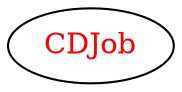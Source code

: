 digraph dependencyGraph {
 concentrate=true;
 ranksep="2.0";
 rankdir="LR"; 
 splines="ortho";
"CDJob" [fontcolor="red"];
}